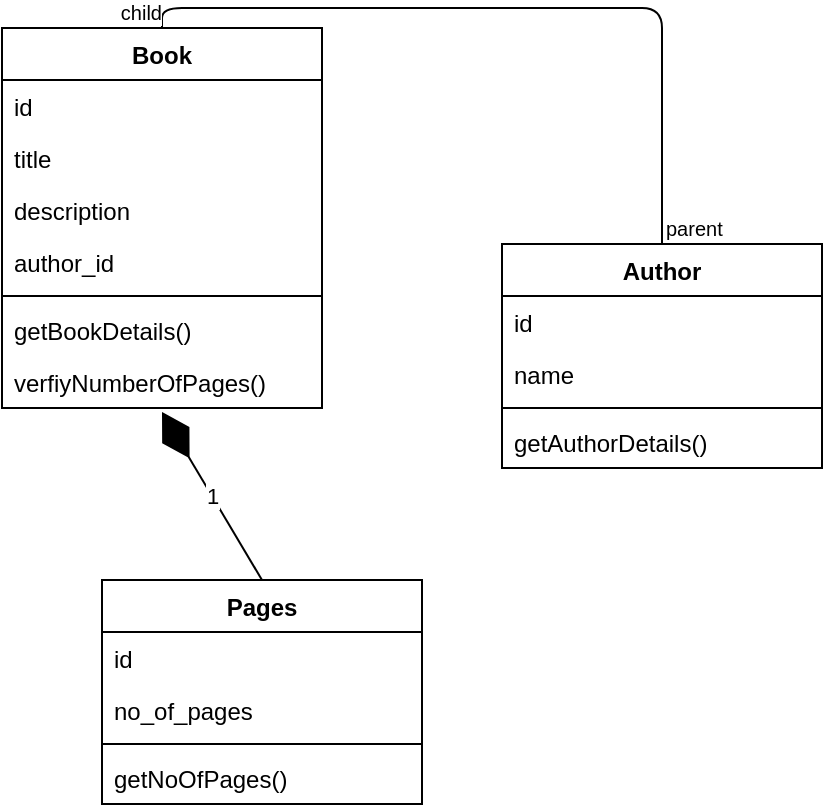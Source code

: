 <mxfile pages="1" version="11.2.4" type="device"><diagram id="zjh0-ifh_5TBpFA8UwUV" name="Page-1"><mxGraphModel dx="1339" dy="727" grid="1" gridSize="10" guides="1" tooltips="1" connect="1" arrows="1" fold="1" page="1" pageScale="1" pageWidth="827" pageHeight="1169" math="0" shadow="0"><root><mxCell id="0"/><mxCell id="1" parent="0"/><mxCell id="AGPuNHwrEWPRySoDdEaW-6" value="Book" style="swimlane;fontStyle=1;align=center;verticalAlign=top;childLayout=stackLayout;horizontal=1;startSize=26;horizontalStack=0;resizeParent=1;resizeParentMax=0;resizeLast=0;collapsible=1;marginBottom=0;" vertex="1" parent="1"><mxGeometry x="190" y="65" width="160" height="190" as="geometry"><mxRectangle x="20" y="20" width="90" height="26" as="alternateBounds"/></mxGeometry></mxCell><mxCell id="AGPuNHwrEWPRySoDdEaW-7" value="id" style="text;strokeColor=none;fillColor=none;align=left;verticalAlign=top;spacingLeft=4;spacingRight=4;overflow=hidden;rotatable=0;points=[[0,0.5],[1,0.5]];portConstraint=eastwest;" vertex="1" parent="AGPuNHwrEWPRySoDdEaW-6"><mxGeometry y="26" width="160" height="26" as="geometry"/></mxCell><mxCell id="AGPuNHwrEWPRySoDdEaW-11" value="title" style="text;strokeColor=none;fillColor=none;align=left;verticalAlign=top;spacingLeft=4;spacingRight=4;overflow=hidden;rotatable=0;points=[[0,0.5],[1,0.5]];portConstraint=eastwest;" vertex="1" parent="AGPuNHwrEWPRySoDdEaW-6"><mxGeometry y="52" width="160" height="26" as="geometry"/></mxCell><mxCell id="AGPuNHwrEWPRySoDdEaW-18" value="description" style="text;strokeColor=none;fillColor=none;align=left;verticalAlign=top;spacingLeft=4;spacingRight=4;overflow=hidden;rotatable=0;points=[[0,0.5],[1,0.5]];portConstraint=eastwest;" vertex="1" parent="AGPuNHwrEWPRySoDdEaW-6"><mxGeometry y="78" width="160" height="26" as="geometry"/></mxCell><mxCell id="AGPuNHwrEWPRySoDdEaW-19" value="author_id" style="text;strokeColor=none;fillColor=none;align=left;verticalAlign=top;spacingLeft=4;spacingRight=4;overflow=hidden;rotatable=0;points=[[0,0.5],[1,0.5]];portConstraint=eastwest;" vertex="1" parent="AGPuNHwrEWPRySoDdEaW-6"><mxGeometry y="104" width="160" height="26" as="geometry"/></mxCell><mxCell id="AGPuNHwrEWPRySoDdEaW-8" value="" style="line;strokeWidth=1;fillColor=none;align=left;verticalAlign=middle;spacingTop=-1;spacingLeft=3;spacingRight=3;rotatable=0;labelPosition=right;points=[];portConstraint=eastwest;" vertex="1" parent="AGPuNHwrEWPRySoDdEaW-6"><mxGeometry y="130" width="160" height="8" as="geometry"/></mxCell><mxCell id="AGPuNHwrEWPRySoDdEaW-9" value="getBookDetails()" style="text;strokeColor=none;fillColor=none;align=left;verticalAlign=top;spacingLeft=4;spacingRight=4;overflow=hidden;rotatable=0;points=[[0,0.5],[1,0.5]];portConstraint=eastwest;" vertex="1" parent="AGPuNHwrEWPRySoDdEaW-6"><mxGeometry y="138" width="160" height="26" as="geometry"/></mxCell><mxCell id="AGPuNHwrEWPRySoDdEaW-26" value="verfiyNumberOfPages()" style="text;strokeColor=none;fillColor=none;align=left;verticalAlign=top;spacingLeft=4;spacingRight=4;overflow=hidden;rotatable=0;points=[[0,0.5],[1,0.5]];portConstraint=eastwest;" vertex="1" parent="AGPuNHwrEWPRySoDdEaW-6"><mxGeometry y="164" width="160" height="26" as="geometry"/></mxCell><mxCell id="AGPuNHwrEWPRySoDdEaW-20" value="Author" style="swimlane;fontStyle=1;align=center;verticalAlign=top;childLayout=stackLayout;horizontal=1;startSize=26;horizontalStack=0;resizeParent=1;resizeParentMax=0;resizeLast=0;collapsible=1;marginBottom=0;" vertex="1" parent="1"><mxGeometry x="440" y="173" width="160" height="112" as="geometry"/></mxCell><mxCell id="AGPuNHwrEWPRySoDdEaW-21" value="id" style="text;strokeColor=none;fillColor=none;align=left;verticalAlign=top;spacingLeft=4;spacingRight=4;overflow=hidden;rotatable=0;points=[[0,0.5],[1,0.5]];portConstraint=eastwest;" vertex="1" parent="AGPuNHwrEWPRySoDdEaW-20"><mxGeometry y="26" width="160" height="26" as="geometry"/></mxCell><mxCell id="AGPuNHwrEWPRySoDdEaW-24" value="name" style="text;strokeColor=none;fillColor=none;align=left;verticalAlign=top;spacingLeft=4;spacingRight=4;overflow=hidden;rotatable=0;points=[[0,0.5],[1,0.5]];portConstraint=eastwest;" vertex="1" parent="AGPuNHwrEWPRySoDdEaW-20"><mxGeometry y="52" width="160" height="26" as="geometry"/></mxCell><mxCell id="AGPuNHwrEWPRySoDdEaW-22" value="" style="line;strokeWidth=1;fillColor=none;align=left;verticalAlign=middle;spacingTop=-1;spacingLeft=3;spacingRight=3;rotatable=0;labelPosition=right;points=[];portConstraint=eastwest;" vertex="1" parent="AGPuNHwrEWPRySoDdEaW-20"><mxGeometry y="78" width="160" height="8" as="geometry"/></mxCell><mxCell id="AGPuNHwrEWPRySoDdEaW-23" value="getAuthorDetails()" style="text;strokeColor=none;fillColor=none;align=left;verticalAlign=top;spacingLeft=4;spacingRight=4;overflow=hidden;rotatable=0;points=[[0,0.5],[1,0.5]];portConstraint=eastwest;" vertex="1" parent="AGPuNHwrEWPRySoDdEaW-20"><mxGeometry y="86" width="160" height="26" as="geometry"/></mxCell><mxCell id="AGPuNHwrEWPRySoDdEaW-35" value="Pages" style="swimlane;fontStyle=1;align=center;verticalAlign=top;childLayout=stackLayout;horizontal=1;startSize=26;horizontalStack=0;resizeParent=1;resizeParentMax=0;resizeLast=0;collapsible=1;marginBottom=0;" vertex="1" parent="1"><mxGeometry x="240" y="341" width="160" height="112" as="geometry"/></mxCell><mxCell id="AGPuNHwrEWPRySoDdEaW-36" value="id" style="text;strokeColor=none;fillColor=none;align=left;verticalAlign=top;spacingLeft=4;spacingRight=4;overflow=hidden;rotatable=0;points=[[0,0.5],[1,0.5]];portConstraint=eastwest;" vertex="1" parent="AGPuNHwrEWPRySoDdEaW-35"><mxGeometry y="26" width="160" height="26" as="geometry"/></mxCell><mxCell id="AGPuNHwrEWPRySoDdEaW-39" value="no_of_pages" style="text;strokeColor=none;fillColor=none;align=left;verticalAlign=top;spacingLeft=4;spacingRight=4;overflow=hidden;rotatable=0;points=[[0,0.5],[1,0.5]];portConstraint=eastwest;" vertex="1" parent="AGPuNHwrEWPRySoDdEaW-35"><mxGeometry y="52" width="160" height="26" as="geometry"/></mxCell><mxCell id="AGPuNHwrEWPRySoDdEaW-37" value="" style="line;strokeWidth=1;fillColor=none;align=left;verticalAlign=middle;spacingTop=-1;spacingLeft=3;spacingRight=3;rotatable=0;labelPosition=right;points=[];portConstraint=eastwest;" vertex="1" parent="AGPuNHwrEWPRySoDdEaW-35"><mxGeometry y="78" width="160" height="8" as="geometry"/></mxCell><mxCell id="AGPuNHwrEWPRySoDdEaW-38" value="getNoOfPages()" style="text;strokeColor=none;fillColor=none;align=left;verticalAlign=top;spacingLeft=4;spacingRight=4;overflow=hidden;rotatable=0;points=[[0,0.5],[1,0.5]];portConstraint=eastwest;" vertex="1" parent="AGPuNHwrEWPRySoDdEaW-35"><mxGeometry y="86" width="160" height="26" as="geometry"/></mxCell><mxCell id="AGPuNHwrEWPRySoDdEaW-40" value="1" style="endArrow=diamondThin;endFill=1;endSize=24;html=1;entryX=0.5;entryY=1.077;entryDx=0;entryDy=0;entryPerimeter=0;exitX=0.5;exitY=0;exitDx=0;exitDy=0;" edge="1" parent="1" source="AGPuNHwrEWPRySoDdEaW-35" target="AGPuNHwrEWPRySoDdEaW-26"><mxGeometry width="160" relative="1" as="geometry"><mxPoint x="190" y="480" as="sourcePoint"/><mxPoint x="350" y="480" as="targetPoint"/></mxGeometry></mxCell><mxCell id="AGPuNHwrEWPRySoDdEaW-42" value="" style="endArrow=none;html=1;edgeStyle=orthogonalEdgeStyle;exitX=0.5;exitY=0;exitDx=0;exitDy=0;entryX=0.5;entryY=0;entryDx=0;entryDy=0;" edge="1" parent="1" source="AGPuNHwrEWPRySoDdEaW-20" target="AGPuNHwrEWPRySoDdEaW-6"><mxGeometry relative="1" as="geometry"><mxPoint x="190" y="480" as="sourcePoint"/><mxPoint x="350" y="480" as="targetPoint"/></mxGeometry></mxCell><mxCell id="AGPuNHwrEWPRySoDdEaW-43" value="parent" style="resizable=0;html=1;align=left;verticalAlign=bottom;labelBackgroundColor=#ffffff;fontSize=10;" connectable="0" vertex="1" parent="AGPuNHwrEWPRySoDdEaW-42"><mxGeometry x="-1" relative="1" as="geometry"/></mxCell><mxCell id="AGPuNHwrEWPRySoDdEaW-44" value="child" style="resizable=0;html=1;align=right;verticalAlign=bottom;labelBackgroundColor=#ffffff;fontSize=10;" connectable="0" vertex="1" parent="AGPuNHwrEWPRySoDdEaW-42"><mxGeometry x="1" relative="1" as="geometry"/></mxCell></root></mxGraphModel></diagram></mxfile>